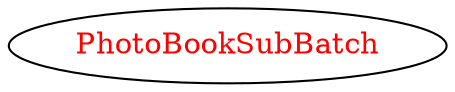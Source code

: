 digraph dependencyGraph {
 concentrate=true;
 ranksep="2.0";
 rankdir="LR"; 
 splines="ortho";
"PhotoBookSubBatch" [fontcolor="red"];
}